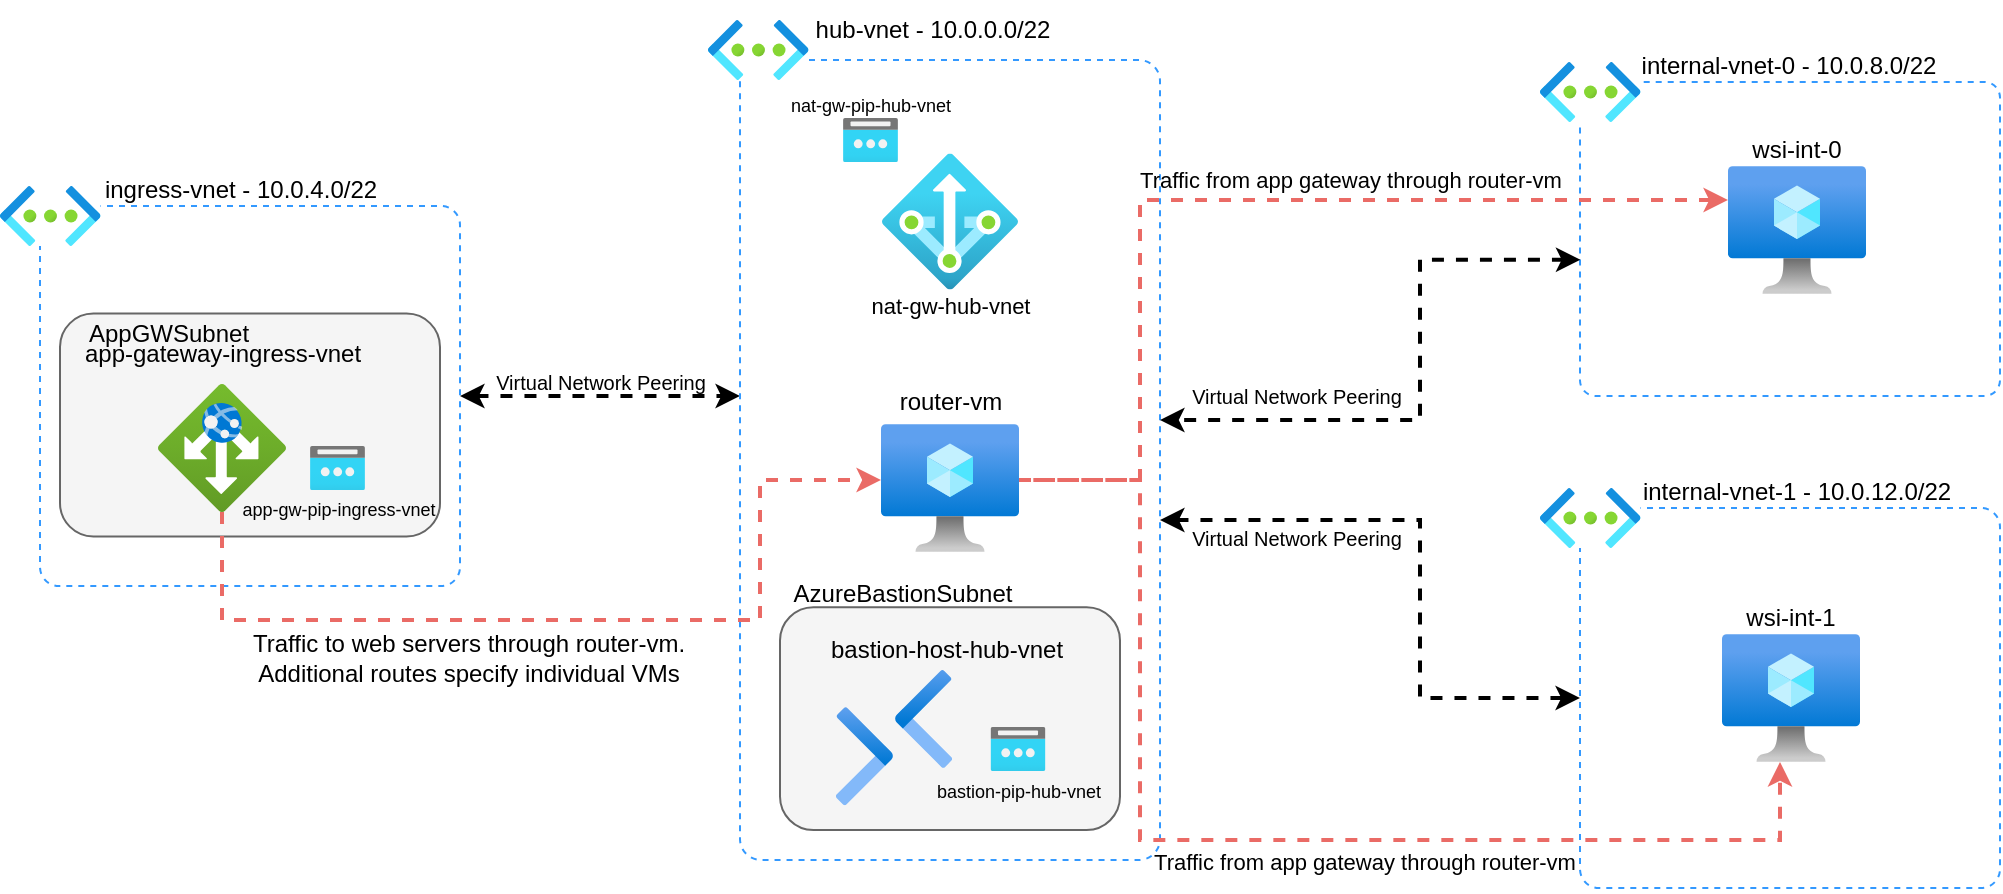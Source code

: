 <mxfile scale="1" border="0" version="24.0.2" type="device">
  <diagram name="Page-1" id="jYixplyprYPuEKd9gNtR">
    <mxGraphModel dx="989" dy="491" grid="1" gridSize="10" guides="1" tooltips="1" connect="1" arrows="1" fold="1" page="1" pageScale="1" pageWidth="1169" pageHeight="827" math="0" shadow="0">
      <root>
        <mxCell id="0" />
        <mxCell id="1" parent="0" />
        <mxCell id="JOG0SNgDEtSP5BDotJ7P-19" value="" style="rounded=1;whiteSpace=wrap;html=1;dashed=1;strokeColor=#3399FF;arcSize=5;" parent="1" vertex="1">
          <mxGeometry x="110" y="253" width="210" height="190" as="geometry" />
        </mxCell>
        <mxCell id="JOG0SNgDEtSP5BDotJ7P-33" value="" style="group" parent="1" vertex="1" connectable="0">
          <mxGeometry x="860" y="381" width="230" height="213" as="geometry" />
        </mxCell>
        <mxCell id="JOG0SNgDEtSP5BDotJ7P-14" value="" style="rounded=1;whiteSpace=wrap;html=1;dashed=1;strokeColor=#3399FF;arcSize=5;" parent="JOG0SNgDEtSP5BDotJ7P-33" vertex="1">
          <mxGeometry x="20" y="23" width="210" height="190" as="geometry" />
        </mxCell>
        <mxCell id="JOG0SNgDEtSP5BDotJ7P-15" value="" style="image;aspect=fixed;html=1;points=[];align=center;fontSize=12;image=img/lib/azure2/networking/Virtual_Networks.svg;imageBackground=default;" parent="JOG0SNgDEtSP5BDotJ7P-33" vertex="1">
          <mxGeometry y="13" width="50.25" height="30" as="geometry" />
        </mxCell>
        <mxCell id="JOG0SNgDEtSP5BDotJ7P-16" value="" style="image;aspect=fixed;html=1;points=[];align=center;fontSize=12;image=img/lib/azure2/compute/Virtual_Machine.svg;" parent="JOG0SNgDEtSP5BDotJ7P-33" vertex="1">
          <mxGeometry x="91" y="86" width="69" height="64" as="geometry" />
        </mxCell>
        <mxCell id="JOG0SNgDEtSP5BDotJ7P-17" value="wsi-int-1" style="text;html=1;align=center;verticalAlign=middle;resizable=0;points=[];autosize=1;strokeColor=none;fillColor=none;" parent="JOG0SNgDEtSP5BDotJ7P-33" vertex="1">
          <mxGeometry x="90" y="63" width="70" height="30" as="geometry" />
        </mxCell>
        <mxCell id="JOG0SNgDEtSP5BDotJ7P-18" value="internal-vnet-1 - 10.0.12.0/22" style="text;html=1;align=center;verticalAlign=middle;resizable=0;points=[];autosize=1;strokeColor=none;fillColor=none;" parent="JOG0SNgDEtSP5BDotJ7P-33" vertex="1">
          <mxGeometry x="38" width="180" height="30" as="geometry" />
        </mxCell>
        <mxCell id="JOG0SNgDEtSP5BDotJ7P-39" style="edgeStyle=orthogonalEdgeStyle;rounded=0;orthogonalLoop=1;jettySize=auto;html=1;dashed=1;strokeColor=#000000;strokeWidth=2;endArrow=classic;endFill=1;startArrow=classic;startFill=1;" parent="1" source="JOG0SNgDEtSP5BDotJ7P-19" edge="1">
          <mxGeometry relative="1" as="geometry">
            <mxPoint x="460" y="348" as="targetPoint" />
          </mxGeometry>
        </mxCell>
        <mxCell id="zMQaQVEI4AzmIbu18Spw-1" value="" style="rounded=1;whiteSpace=wrap;html=1;fillColor=#f5f5f5;fontColor=#333333;strokeColor=#666666;" parent="1" vertex="1">
          <mxGeometry x="120" y="306.8" width="190" height="111.41" as="geometry" />
        </mxCell>
        <mxCell id="JOG0SNgDEtSP5BDotJ7P-20" value="" style="image;aspect=fixed;html=1;points=[];align=center;fontSize=12;image=img/lib/azure2/networking/Virtual_Networks.svg;imageBackground=default;" parent="1" vertex="1">
          <mxGeometry x="90" y="243" width="50.25" height="30" as="geometry" />
        </mxCell>
        <mxCell id="JOG0SNgDEtSP5BDotJ7P-23" value="ingress-vnet - 10.0.4.0/22" style="text;html=1;align=center;verticalAlign=middle;resizable=0;points=[];autosize=1;strokeColor=none;fillColor=none;" parent="1" vertex="1">
          <mxGeometry x="130" y="230" width="160" height="30" as="geometry" />
        </mxCell>
        <mxCell id="JOG0SNgDEtSP5BDotJ7P-24" value="" style="image;aspect=fixed;html=1;points=[];align=center;fontSize=12;image=img/lib/azure2/networking/Application_Gateways.svg;" parent="1" vertex="1">
          <mxGeometry x="169" y="342" width="64" height="64" as="geometry" />
        </mxCell>
        <mxCell id="JOG0SNgDEtSP5BDotJ7P-25" value="app-gateway-ingress-vnet" style="text;html=1;align=center;verticalAlign=middle;resizable=0;points=[];autosize=1;strokeColor=none;fillColor=none;" parent="1" vertex="1">
          <mxGeometry x="121" y="312" width="160" height="30" as="geometry" />
        </mxCell>
        <mxCell id="JOG0SNgDEtSP5BDotJ7P-28" value="" style="group" parent="1" vertex="1" connectable="0">
          <mxGeometry x="198.75" y="373" width="120" height="42" as="geometry" />
        </mxCell>
        <mxCell id="JOG0SNgDEtSP5BDotJ7P-26" value="" style="image;aspect=fixed;html=1;points=[];align=center;fontSize=12;image=img/lib/azure2/networking/Public_IP_Addresses.svg;" parent="JOG0SNgDEtSP5BDotJ7P-28" vertex="1">
          <mxGeometry x="46.25" width="27.5" height="22" as="geometry" />
        </mxCell>
        <mxCell id="JOG0SNgDEtSP5BDotJ7P-27" value="app-gw-pip-ingress-vnet" style="text;html=1;align=center;verticalAlign=middle;resizable=0;points=[];autosize=1;strokeColor=none;fillColor=none;fontSize=9;" parent="JOG0SNgDEtSP5BDotJ7P-28" vertex="1">
          <mxGeometry y="22" width="120" height="20" as="geometry" />
        </mxCell>
        <mxCell id="JOG0SNgDEtSP5BDotJ7P-40" value="Virtual Network Peering" style="text;html=1;align=center;verticalAlign=middle;resizable=0;points=[];autosize=1;strokeColor=none;fillColor=none;fontSize=10;" parent="1" vertex="1">
          <mxGeometry x="325" y="325.5" width="130" height="30" as="geometry" />
        </mxCell>
        <mxCell id="JOG0SNgDEtSP5BDotJ7P-42" style="edgeStyle=orthogonalEdgeStyle;rounded=0;orthogonalLoop=1;jettySize=auto;html=1;startArrow=classic;startFill=1;strokeWidth=2;dashed=1;entryX=0;entryY=0.5;entryDx=0;entryDy=0;" parent="1" source="JOG0SNgDEtSP5BDotJ7P-2" target="JOG0SNgDEtSP5BDotJ7P-14" edge="1">
          <mxGeometry relative="1" as="geometry">
            <Array as="points">
              <mxPoint x="800" y="410" />
              <mxPoint x="800" y="499" />
            </Array>
            <mxPoint x="670" y="370" as="sourcePoint" />
            <mxPoint x="840" y="500" as="targetPoint" />
          </mxGeometry>
        </mxCell>
        <mxCell id="JOG0SNgDEtSP5BDotJ7P-43" value="&lt;font style=&quot;font-size: 10px;&quot;&gt;Virtual Network Peering&lt;br&gt;&lt;/font&gt;" style="text;html=1;align=center;verticalAlign=middle;resizable=0;points=[];autosize=1;strokeColor=none;fillColor=none;" parent="1" vertex="1">
          <mxGeometry x="673" y="333" width="130" height="30" as="geometry" />
        </mxCell>
        <mxCell id="JOG0SNgDEtSP5BDotJ7P-45" value="Traffic to web servers through router-vm.&lt;br&gt;Additional routes specify individual VMs" style="text;html=1;align=center;verticalAlign=middle;resizable=0;points=[];autosize=1;strokeColor=none;fillColor=none;" parent="1" vertex="1">
          <mxGeometry x="204" y="459" width="240" height="40" as="geometry" />
        </mxCell>
        <mxCell id="JOG0SNgDEtSP5BDotJ7P-2" value="" style="rounded=1;whiteSpace=wrap;html=1;dashed=1;strokeColor=#3399FF;arcSize=5;" parent="1" vertex="1">
          <mxGeometry x="460" y="180" width="210" height="400" as="geometry" />
        </mxCell>
        <mxCell id="JOG0SNgDEtSP5BDotJ7P-48" value="Traffic from app gateway through router-vm" style="text;html=1;align=center;verticalAlign=middle;resizable=0;points=[];autosize=1;strokeColor=none;fillColor=none;fontSize=11;" parent="1" vertex="1">
          <mxGeometry x="657" y="566" width="230" height="30" as="geometry" />
        </mxCell>
        <mxCell id="JOG0SNgDEtSP5BDotJ7P-47" style="edgeStyle=orthogonalEdgeStyle;rounded=0;orthogonalLoop=1;jettySize=auto;html=1;strokeColor=#EA6B66;dashed=1;strokeWidth=2;exitX=0.97;exitY=0.314;exitDx=0;exitDy=0;exitPerimeter=0;" parent="1" source="JOG0SNgDEtSP5BDotJ7P-4" target="JOG0SNgDEtSP5BDotJ7P-16" edge="1">
          <mxGeometry relative="1" as="geometry">
            <Array as="points">
              <mxPoint x="588" y="390" />
              <mxPoint x="660" y="390" />
              <mxPoint x="660" y="570" />
              <mxPoint x="980" y="570" />
            </Array>
          </mxGeometry>
        </mxCell>
        <mxCell id="JOG0SNgDEtSP5BDotJ7P-50" value="Traffic from app gateway through router-vm" style="text;html=1;align=center;verticalAlign=middle;resizable=0;points=[];autosize=1;strokeColor=none;fillColor=none;fontSize=11;" parent="1" vertex="1">
          <mxGeometry x="650" y="225" width="230" height="30" as="geometry" />
        </mxCell>
        <mxCell id="aewcw3eaJGGGSch4zthT-1" value="&lt;font style=&quot;font-size: 10px;&quot;&gt;Virtual Network Peering&lt;br&gt;&lt;/font&gt;" style="text;html=1;align=center;verticalAlign=middle;resizable=0;points=[];autosize=1;strokeColor=none;fillColor=none;" parent="1" vertex="1">
          <mxGeometry x="673" y="404" width="130" height="30" as="geometry" />
        </mxCell>
        <mxCell id="megdzXUJxJWYtMqq8w_m-1" value="" style="rounded=1;whiteSpace=wrap;html=1;fillColor=#f5f5f5;fontColor=#333333;strokeColor=#666666;" parent="1" vertex="1">
          <mxGeometry x="480" y="453.59" width="170" height="111.41" as="geometry" />
        </mxCell>
        <mxCell id="megdzXUJxJWYtMqq8w_m-2" value="" style="group" parent="1" vertex="1" connectable="0">
          <mxGeometry x="475" y="459.79" width="170" height="93" as="geometry" />
        </mxCell>
        <mxCell id="megdzXUJxJWYtMqq8w_m-3" value="" style="image;aspect=fixed;html=1;points=[];align=center;fontSize=12;image=img/lib/azure2/networking/Bastions.svg;" parent="megdzXUJxJWYtMqq8w_m-2" vertex="1">
          <mxGeometry x="33" y="25" width="58.0" height="68" as="geometry" />
        </mxCell>
        <mxCell id="megdzXUJxJWYtMqq8w_m-4" value="bastion-host-hub-vnet" style="text;html=1;align=center;verticalAlign=middle;resizable=0;points=[];autosize=1;strokeColor=none;fillColor=none;" parent="megdzXUJxJWYtMqq8w_m-2" vertex="1">
          <mxGeometry x="18" width="140" height="30" as="geometry" />
        </mxCell>
        <mxCell id="megdzXUJxJWYtMqq8w_m-6" value="" style="group" parent="1" vertex="1" connectable="0">
          <mxGeometry x="539" y="513.5" width="125" height="42" as="geometry" />
        </mxCell>
        <mxCell id="megdzXUJxJWYtMqq8w_m-7" value="" style="image;aspect=fixed;html=1;points=[];align=center;fontSize=12;image=img/lib/azure2/networking/Public_IP_Addresses.svg;" parent="megdzXUJxJWYtMqq8w_m-6" vertex="1">
          <mxGeometry x="46.25" width="27.5" height="22" as="geometry" />
        </mxCell>
        <mxCell id="megdzXUJxJWYtMqq8w_m-8" value="bastion-pip-hub-vnet" style="text;html=1;align=center;verticalAlign=middle;resizable=0;points=[];autosize=1;strokeColor=none;fillColor=none;fontSize=9;" parent="megdzXUJxJWYtMqq8w_m-6" vertex="1">
          <mxGeometry x="5" y="22" width="110" height="20" as="geometry" />
        </mxCell>
        <mxCell id="megdzXUJxJWYtMqq8w_m-5" value="AzureBastionSubnet" style="text;html=1;align=center;verticalAlign=middle;resizable=0;points=[];autosize=1;strokeColor=none;fillColor=none;" parent="1" vertex="1">
          <mxGeometry x="476" y="432" width="130" height="30" as="geometry" />
        </mxCell>
        <mxCell id="megdzXUJxJWYtMqq8w_m-9" value="" style="group" parent="1" vertex="1" connectable="0">
          <mxGeometry x="860" y="168" width="230" height="180" as="geometry" />
        </mxCell>
        <mxCell id="JOG0SNgDEtSP5BDotJ7P-9" value="" style="rounded=1;whiteSpace=wrap;html=1;dashed=1;strokeColor=#3399FF;arcSize=5;" parent="megdzXUJxJWYtMqq8w_m-9" vertex="1">
          <mxGeometry x="20" y="23" width="210" height="157" as="geometry" />
        </mxCell>
        <mxCell id="JOG0SNgDEtSP5BDotJ7P-10" value="" style="image;aspect=fixed;html=1;points=[];align=center;fontSize=12;image=img/lib/azure2/networking/Virtual_Networks.svg;imageBackground=default;" parent="megdzXUJxJWYtMqq8w_m-9" vertex="1">
          <mxGeometry y="13" width="50.25" height="30" as="geometry" />
        </mxCell>
        <mxCell id="JOG0SNgDEtSP5BDotJ7P-13" value="internal-vnet-0 - 10.0.8.0/22" style="text;html=1;align=center;verticalAlign=middle;resizable=0;points=[];autosize=1;strokeColor=none;fillColor=none;" parent="megdzXUJxJWYtMqq8w_m-9" vertex="1">
          <mxGeometry x="39" width="170" height="30" as="geometry" />
        </mxCell>
        <mxCell id="JOG0SNgDEtSP5BDotJ7P-30" value="" style="group" parent="megdzXUJxJWYtMqq8w_m-9" vertex="1" connectable="0">
          <mxGeometry x="93" y="42" width="70" height="87" as="geometry" />
        </mxCell>
        <mxCell id="JOG0SNgDEtSP5BDotJ7P-11" value="" style="image;aspect=fixed;html=1;points=[];align=center;fontSize=12;image=img/lib/azure2/compute/Virtual_Machine.svg;" parent="JOG0SNgDEtSP5BDotJ7P-30" vertex="1">
          <mxGeometry x="1" y="23" width="69" height="64" as="geometry" />
        </mxCell>
        <mxCell id="JOG0SNgDEtSP5BDotJ7P-12" value="wsi-int-0" style="text;html=1;align=center;verticalAlign=middle;resizable=0;points=[];autosize=1;strokeColor=none;fillColor=none;" parent="JOG0SNgDEtSP5BDotJ7P-30" vertex="1">
          <mxGeometry width="70" height="30" as="geometry" />
        </mxCell>
        <mxCell id="JOG0SNgDEtSP5BDotJ7P-44" style="edgeStyle=orthogonalEdgeStyle;rounded=0;orthogonalLoop=1;jettySize=auto;html=1;dashed=1;strokeColor=#EA6B66;strokeWidth=2;" parent="1" source="JOG0SNgDEtSP5BDotJ7P-24" target="JOG0SNgDEtSP5BDotJ7P-4" edge="1">
          <mxGeometry relative="1" as="geometry">
            <Array as="points">
              <mxPoint x="201" y="460" />
              <mxPoint x="470" y="460" />
              <mxPoint x="470" y="390" />
            </Array>
            <mxPoint x="529" y="350" as="targetPoint" />
          </mxGeometry>
        </mxCell>
        <mxCell id="megdzXUJxJWYtMqq8w_m-10" style="edgeStyle=orthogonalEdgeStyle;rounded=0;orthogonalLoop=1;jettySize=auto;html=1;startArrow=classic;startFill=1;strokeWidth=2;dashed=1;exitX=0.001;exitY=0.566;exitDx=0;exitDy=0;exitPerimeter=0;" parent="1" source="JOG0SNgDEtSP5BDotJ7P-9" target="JOG0SNgDEtSP5BDotJ7P-2" edge="1">
          <mxGeometry relative="1" as="geometry">
            <Array as="points">
              <mxPoint x="800" y="280" />
              <mxPoint x="800" y="360" />
            </Array>
            <mxPoint x="850" y="230" as="sourcePoint" />
            <mxPoint x="691.05" y="348.529" as="targetPoint" />
          </mxGeometry>
        </mxCell>
        <mxCell id="JOG0SNgDEtSP5BDotJ7P-46" style="edgeStyle=orthogonalEdgeStyle;rounded=0;orthogonalLoop=1;jettySize=auto;html=1;strokeColor=#EA6B66;dashed=1;strokeWidth=2;" parent="1" target="JOG0SNgDEtSP5BDotJ7P-11" edge="1" source="JOG0SNgDEtSP5BDotJ7P-4">
          <mxGeometry relative="1" as="geometry">
            <Array as="points">
              <mxPoint x="660" y="390" />
              <mxPoint x="660" y="250" />
            </Array>
            <mxPoint x="600" y="470" as="sourcePoint" />
            <mxPoint x="830" y="260" as="targetPoint" />
          </mxGeometry>
        </mxCell>
        <mxCell id="JOG0SNgDEtSP5BDotJ7P-3" value="" style="image;aspect=fixed;html=1;points=[];align=center;fontSize=12;image=img/lib/azure2/networking/Virtual_Networks.svg;imageBackground=default;" parent="1" vertex="1">
          <mxGeometry x="444" y="160.0" width="50.25" height="30" as="geometry" />
        </mxCell>
        <mxCell id="JOG0SNgDEtSP5BDotJ7P-4" value="" style="image;aspect=fixed;html=1;points=[];align=center;fontSize=12;image=img/lib/azure2/compute/Virtual_Machine.svg;" parent="1" vertex="1">
          <mxGeometry x="530.5" y="361.999" width="69" height="64" as="geometry" />
        </mxCell>
        <mxCell id="JOG0SNgDEtSP5BDotJ7P-5" value="router-vm" style="text;html=1;align=center;verticalAlign=middle;resizable=0;points=[];autosize=1;strokeColor=none;fillColor=none;" parent="1" vertex="1">
          <mxGeometry x="530" y="336.005" width="70" height="30" as="geometry" />
        </mxCell>
        <mxCell id="JOG0SNgDEtSP5BDotJ7P-6" value="hub-vnet - 10.0.0.0/22" style="text;html=1;align=center;verticalAlign=middle;resizable=0;points=[];autosize=1;strokeColor=none;fillColor=none;" parent="1" vertex="1">
          <mxGeometry x="486" y="150" width="140" height="30" as="geometry" />
        </mxCell>
        <mxCell id="zMQaQVEI4AzmIbu18Spw-2" value="AppGWSubnet" style="text;html=1;align=center;verticalAlign=middle;resizable=0;points=[];autosize=1;strokeColor=none;fillColor=none;" parent="1" vertex="1">
          <mxGeometry x="124" y="302.16" width="100" height="30" as="geometry" />
        </mxCell>
        <mxCell id="GdvEBLSd4Fr59x4PzujR-9" value="" style="group" vertex="1" connectable="0" parent="1">
          <mxGeometry x="475" y="193" width="100" height="38" as="geometry" />
        </mxCell>
        <mxCell id="GdvEBLSd4Fr59x4PzujR-4" value="" style="image;aspect=fixed;html=1;points=[];align=center;fontSize=12;image=img/lib/azure2/networking/Public_IP_Addresses.svg;" vertex="1" parent="GdvEBLSd4Fr59x4PzujR-9">
          <mxGeometry x="36.5" y="16" width="27.5" height="22" as="geometry" />
        </mxCell>
        <mxCell id="GdvEBLSd4Fr59x4PzujR-6" value="&lt;div style=&quot;font-size: 9px;&quot;&gt;&lt;font style=&quot;font-size: 9px;&quot;&gt;nat-gw-pip-hub-vnet&lt;/font&gt;&lt;/div&gt;" style="text;html=1;align=center;verticalAlign=middle;resizable=0;points=[];autosize=1;strokeColor=none;fillColor=none;fontSize=10;" vertex="1" parent="GdvEBLSd4Fr59x4PzujR-9">
          <mxGeometry width="100" height="20" as="geometry" />
        </mxCell>
        <mxCell id="GdvEBLSd4Fr59x4PzujR-10" value="" style="group" vertex="1" connectable="0" parent="1">
          <mxGeometry x="515" y="226.8" width="100" height="91.2" as="geometry" />
        </mxCell>
        <mxCell id="GdvEBLSd4Fr59x4PzujR-1" value="" style="image;aspect=fixed;html=1;points=[];align=center;fontSize=12;image=img/lib/azure2/networking/NAT.svg;" vertex="1" parent="GdvEBLSd4Fr59x4PzujR-10">
          <mxGeometry x="16" width="68" height="68" as="geometry" />
        </mxCell>
        <mxCell id="GdvEBLSd4Fr59x4PzujR-2" value="nat-gw-hub-vnet" style="text;html=1;align=center;verticalAlign=middle;resizable=0;points=[];autosize=1;strokeColor=none;fillColor=none;fontSize=11;" vertex="1" parent="GdvEBLSd4Fr59x4PzujR-10">
          <mxGeometry y="61.2" width="100" height="30" as="geometry" />
        </mxCell>
      </root>
    </mxGraphModel>
  </diagram>
</mxfile>
